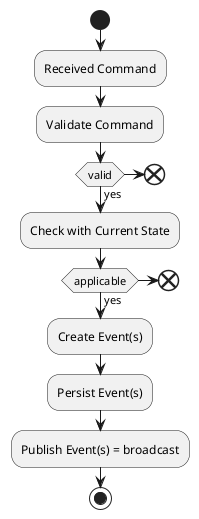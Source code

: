 @startuml
'https://plantuml.com/activity-diagram-beta

start
:Received Command;
:Validate Command;
if (valid) then (yes)
    :Check with Current State;
    if (applicable) then (yes)
        :Create Event(s);
        :Persist Event(s);
        :Publish Event(s) = broadcast;
    else
        end
    endif
else
    end
endif
stop

@enduml
